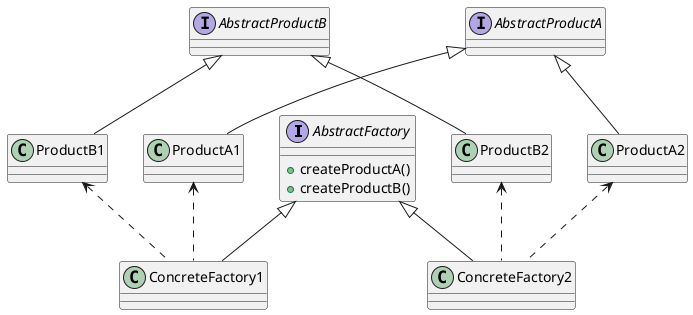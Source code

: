 @startuml

interface AbstractFactory
interface AbstractProductA
interface AbstractProductB

AbstractFactory <|-- ConcreteFactory1
AbstractFactory <|-- ConcreteFactory2

AbstractProductA <|-- ProductA1
AbstractProductA <|-- ProductA2

AbstractProductB <|-- ProductB1
AbstractProductB <|-- ProductB2

ProductA1 <.. ConcreteFactory1
ProductB1 <.. ConcreteFactory1

ProductA2 <.. ConcreteFactory2
ProductB2 <.. ConcreteFactory2

interface AbstractFactory {
+createProductA()
+createProductB()
}

@enduml
